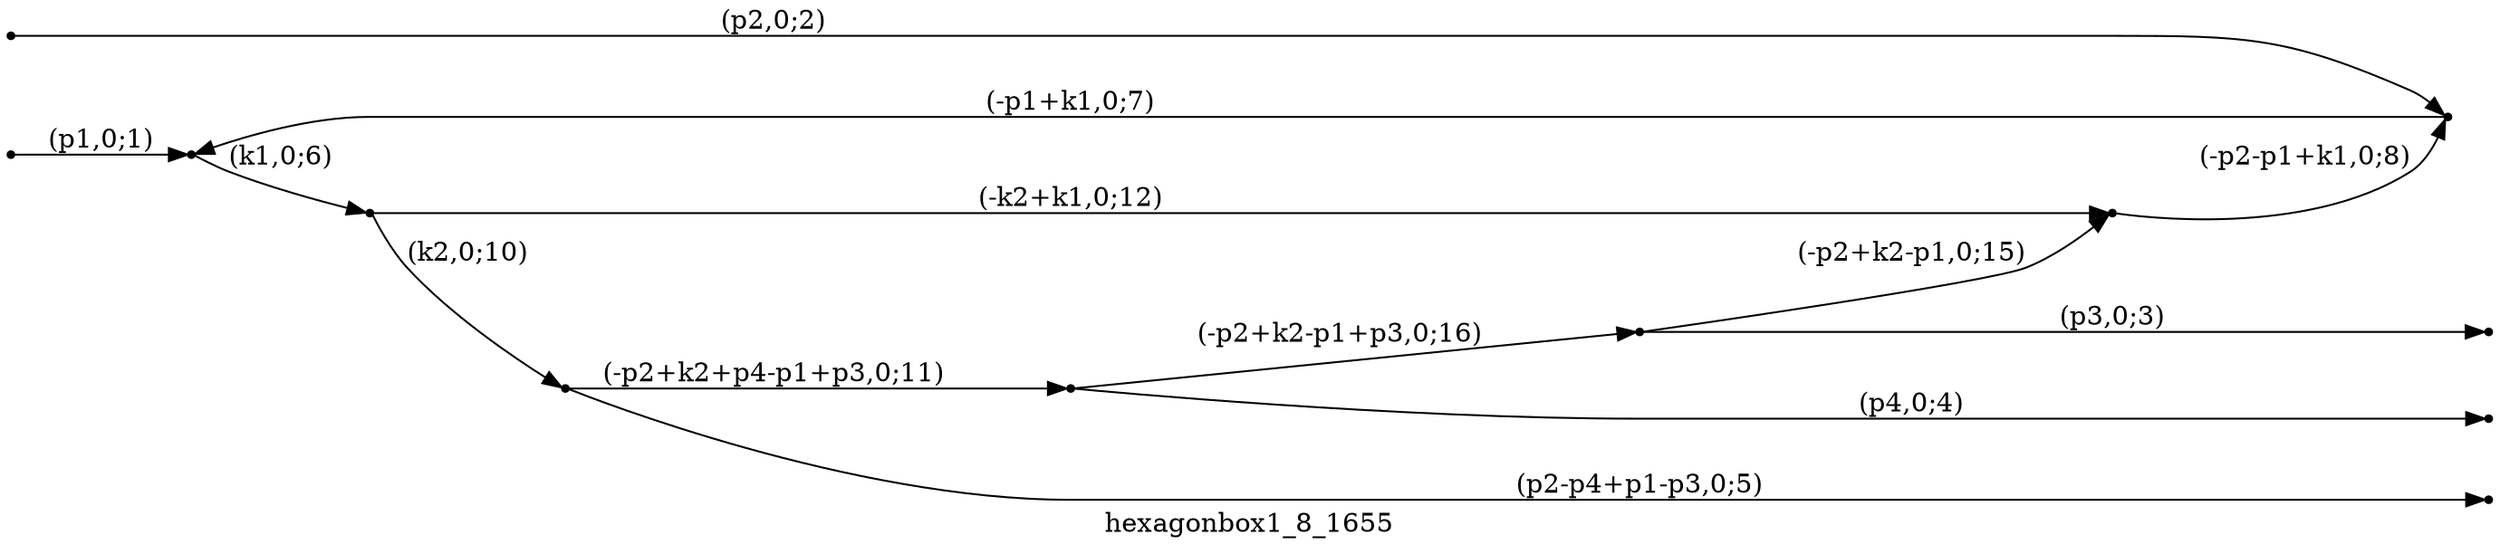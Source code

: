 digraph hexagonbox1_8_1655 {
  label="hexagonbox1_8_1655";
  rankdir="LR";
  subgraph edges {
    -1 -> 2 [label="(p1,0;1)"];
    -2 -> 3 [label="(p2,0;2)"];
    7 -> -3 [label="(p3,0;3)"];
    6 -> -4 [label="(p4,0;4)"];
    1 -> -5 [label="(p2-p4+p1-p3,0;5)"];
    2 -> 4 [label="(k1,0;6)"];
    3 -> 2 [label="(-p1+k1,0;7)"];
    5 -> 3 [label="(-p2-p1+k1,0;8)"];
    4 -> 1 [label="(k2,0;10)"];
    1 -> 6 [label="(-p2+k2+p4-p1+p3,0;11)"];
    4 -> 5 [label="(-k2+k1,0;12)"];
    7 -> 5 [label="(-p2+k2-p1,0;15)"];
    6 -> 7 [label="(-p2+k2-p1+p3,0;16)"];
  }
  subgraph incoming { rank="source"; -1; -2; }
  subgraph outgoing { rank="sink"; -3; -4; -5; }
-5 [shape=point];
-4 [shape=point];
-3 [shape=point];
-2 [shape=point];
-1 [shape=point];
1 [shape=point];
2 [shape=point];
3 [shape=point];
4 [shape=point];
5 [shape=point];
6 [shape=point];
7 [shape=point];
}

